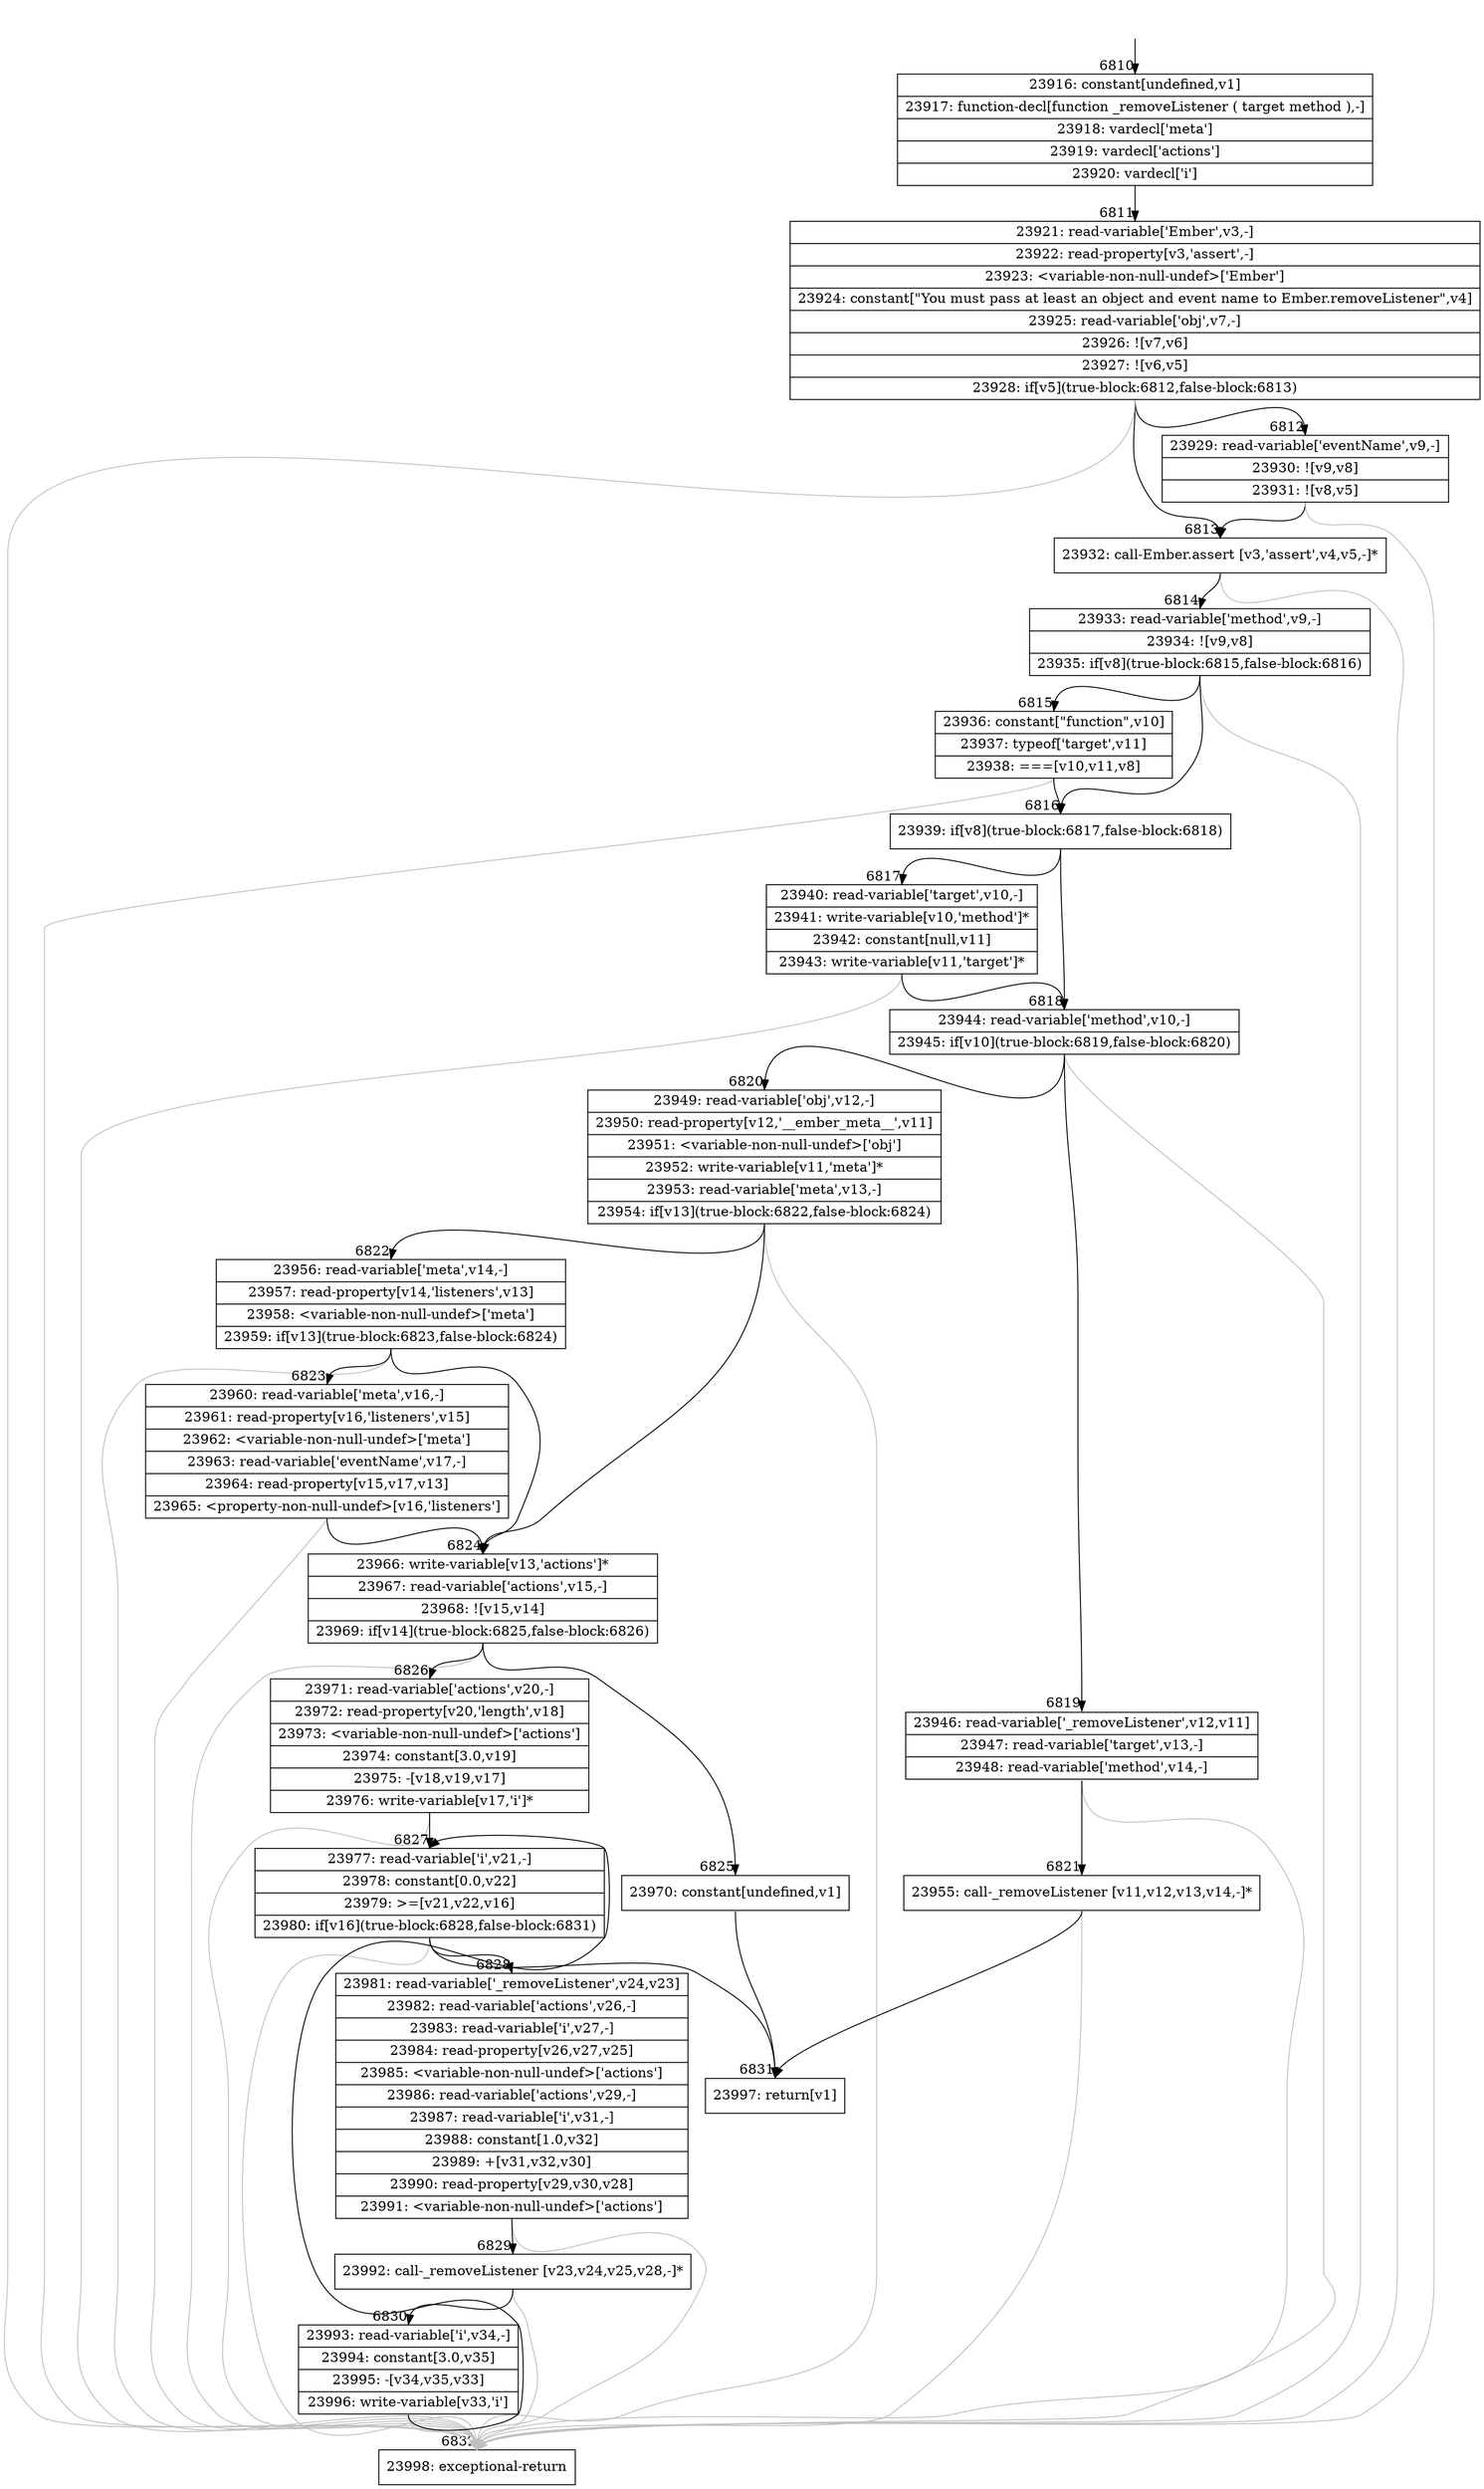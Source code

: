 digraph {
rankdir="TD"
BB_entry561[shape=none,label=""];
BB_entry561 -> BB6810 [tailport=s, headport=n, headlabel="    6810"]
BB6810 [shape=record label="{23916: constant[undefined,v1]|23917: function-decl[function _removeListener ( target method ),-]|23918: vardecl['meta']|23919: vardecl['actions']|23920: vardecl['i']}" ] 
BB6810 -> BB6811 [tailport=s, headport=n, headlabel="      6811"]
BB6811 [shape=record label="{23921: read-variable['Ember',v3,-]|23922: read-property[v3,'assert',-]|23923: \<variable-non-null-undef\>['Ember']|23924: constant[\"You must pass at least an object and event name to Ember.removeListener\",v4]|23925: read-variable['obj',v7,-]|23926: ![v7,v6]|23927: ![v6,v5]|23928: if[v5](true-block:6812,false-block:6813)}" ] 
BB6811 -> BB6813 [tailport=s, headport=n, headlabel="      6813"]
BB6811 -> BB6812 [tailport=s, headport=n, headlabel="      6812"]
BB6811 -> BB6832 [tailport=s, headport=n, color=gray, headlabel="      6832"]
BB6812 [shape=record label="{23929: read-variable['eventName',v9,-]|23930: ![v9,v8]|23931: ![v8,v5]}" ] 
BB6812 -> BB6813 [tailport=s, headport=n]
BB6812 -> BB6832 [tailport=s, headport=n, color=gray]
BB6813 [shape=record label="{23932: call-Ember.assert [v3,'assert',v4,v5,-]*}" ] 
BB6813 -> BB6814 [tailport=s, headport=n, headlabel="      6814"]
BB6813 -> BB6832 [tailport=s, headport=n, color=gray]
BB6814 [shape=record label="{23933: read-variable['method',v9,-]|23934: ![v9,v8]|23935: if[v8](true-block:6815,false-block:6816)}" ] 
BB6814 -> BB6816 [tailport=s, headport=n, headlabel="      6816"]
BB6814 -> BB6815 [tailport=s, headport=n, headlabel="      6815"]
BB6814 -> BB6832 [tailport=s, headport=n, color=gray]
BB6815 [shape=record label="{23936: constant[\"function\",v10]|23937: typeof['target',v11]|23938: ===[v10,v11,v8]}" ] 
BB6815 -> BB6816 [tailport=s, headport=n]
BB6815 -> BB6832 [tailport=s, headport=n, color=gray]
BB6816 [shape=record label="{23939: if[v8](true-block:6817,false-block:6818)}" ] 
BB6816 -> BB6817 [tailport=s, headport=n, headlabel="      6817"]
BB6816 -> BB6818 [tailport=s, headport=n, headlabel="      6818"]
BB6817 [shape=record label="{23940: read-variable['target',v10,-]|23941: write-variable[v10,'method']*|23942: constant[null,v11]|23943: write-variable[v11,'target']*}" ] 
BB6817 -> BB6818 [tailport=s, headport=n]
BB6817 -> BB6832 [tailport=s, headport=n, color=gray]
BB6818 [shape=record label="{23944: read-variable['method',v10,-]|23945: if[v10](true-block:6819,false-block:6820)}" ] 
BB6818 -> BB6819 [tailport=s, headport=n, headlabel="      6819"]
BB6818 -> BB6820 [tailport=s, headport=n, headlabel="      6820"]
BB6818 -> BB6832 [tailport=s, headport=n, color=gray]
BB6819 [shape=record label="{23946: read-variable['_removeListener',v12,v11]|23947: read-variable['target',v13,-]|23948: read-variable['method',v14,-]}" ] 
BB6819 -> BB6821 [tailport=s, headport=n, headlabel="      6821"]
BB6819 -> BB6832 [tailport=s, headport=n, color=gray]
BB6820 [shape=record label="{23949: read-variable['obj',v12,-]|23950: read-property[v12,'__ember_meta__',v11]|23951: \<variable-non-null-undef\>['obj']|23952: write-variable[v11,'meta']*|23953: read-variable['meta',v13,-]|23954: if[v13](true-block:6822,false-block:6824)}" ] 
BB6820 -> BB6824 [tailport=s, headport=n, headlabel="      6824"]
BB6820 -> BB6822 [tailport=s, headport=n, headlabel="      6822"]
BB6820 -> BB6832 [tailport=s, headport=n, color=gray]
BB6821 [shape=record label="{23955: call-_removeListener [v11,v12,v13,v14,-]*}" ] 
BB6821 -> BB6831 [tailport=s, headport=n, headlabel="      6831"]
BB6821 -> BB6832 [tailport=s, headport=n, color=gray]
BB6822 [shape=record label="{23956: read-variable['meta',v14,-]|23957: read-property[v14,'listeners',v13]|23958: \<variable-non-null-undef\>['meta']|23959: if[v13](true-block:6823,false-block:6824)}" ] 
BB6822 -> BB6824 [tailport=s, headport=n]
BB6822 -> BB6823 [tailport=s, headport=n, headlabel="      6823"]
BB6822 -> BB6832 [tailport=s, headport=n, color=gray]
BB6823 [shape=record label="{23960: read-variable['meta',v16,-]|23961: read-property[v16,'listeners',v15]|23962: \<variable-non-null-undef\>['meta']|23963: read-variable['eventName',v17,-]|23964: read-property[v15,v17,v13]|23965: \<property-non-null-undef\>[v16,'listeners']}" ] 
BB6823 -> BB6824 [tailport=s, headport=n]
BB6823 -> BB6832 [tailport=s, headport=n, color=gray]
BB6824 [shape=record label="{23966: write-variable[v13,'actions']*|23967: read-variable['actions',v15,-]|23968: ![v15,v14]|23969: if[v14](true-block:6825,false-block:6826)}" ] 
BB6824 -> BB6825 [tailport=s, headport=n, headlabel="      6825"]
BB6824 -> BB6826 [tailport=s, headport=n, headlabel="      6826"]
BB6824 -> BB6832 [tailport=s, headport=n, color=gray]
BB6825 [shape=record label="{23970: constant[undefined,v1]}" ] 
BB6825 -> BB6831 [tailport=s, headport=n]
BB6826 [shape=record label="{23971: read-variable['actions',v20,-]|23972: read-property[v20,'length',v18]|23973: \<variable-non-null-undef\>['actions']|23974: constant[3.0,v19]|23975: -[v18,v19,v17]|23976: write-variable[v17,'i']*}" ] 
BB6826 -> BB6827 [tailport=s, headport=n, headlabel="      6827"]
BB6826 -> BB6832 [tailport=s, headport=n, color=gray]
BB6827 [shape=record label="{23977: read-variable['i',v21,-]|23978: constant[0.0,v22]|23979: \>=[v21,v22,v16]|23980: if[v16](true-block:6828,false-block:6831)}" ] 
BB6827 -> BB6828 [tailport=s, headport=n, headlabel="      6828"]
BB6827 -> BB6831 [tailport=s, headport=n]
BB6827 -> BB6832 [tailport=s, headport=n, color=gray]
BB6828 [shape=record label="{23981: read-variable['_removeListener',v24,v23]|23982: read-variable['actions',v26,-]|23983: read-variable['i',v27,-]|23984: read-property[v26,v27,v25]|23985: \<variable-non-null-undef\>['actions']|23986: read-variable['actions',v29,-]|23987: read-variable['i',v31,-]|23988: constant[1.0,v32]|23989: +[v31,v32,v30]|23990: read-property[v29,v30,v28]|23991: \<variable-non-null-undef\>['actions']}" ] 
BB6828 -> BB6829 [tailport=s, headport=n, headlabel="      6829"]
BB6828 -> BB6832 [tailport=s, headport=n, color=gray]
BB6829 [shape=record label="{23992: call-_removeListener [v23,v24,v25,v28,-]*}" ] 
BB6829 -> BB6830 [tailport=s, headport=n, headlabel="      6830"]
BB6829 -> BB6832 [tailport=s, headport=n, color=gray]
BB6830 [shape=record label="{23993: read-variable['i',v34,-]|23994: constant[3.0,v35]|23995: -[v34,v35,v33]|23996: write-variable[v33,'i']}" ] 
BB6830 -> BB6827 [tailport=s, headport=n]
BB6830 -> BB6832 [tailport=s, headport=n, color=gray]
BB6831 [shape=record label="{23997: return[v1]}" ] 
BB6832 [shape=record label="{23998: exceptional-return}" ] 
//#$~ 12745
}
